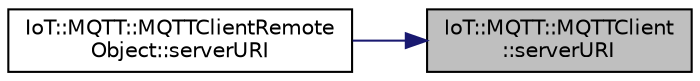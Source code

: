 digraph "IoT::MQTT::MQTTClient::serverURI"
{
 // LATEX_PDF_SIZE
  edge [fontname="Helvetica",fontsize="10",labelfontname="Helvetica",labelfontsize="10"];
  node [fontname="Helvetica",fontsize="10",shape=record];
  rankdir="RL";
  Node1 [label="IoT::MQTT::MQTTClient\l::serverURI",height=0.2,width=0.4,color="black", fillcolor="grey75", style="filled", fontcolor="black",tooltip="Returns the configured client ID."];
  Node1 -> Node2 [dir="back",color="midnightblue",fontsize="10",style="solid",fontname="Helvetica"];
  Node2 [label="IoT::MQTT::MQTTClientRemote\lObject::serverURI",height=0.2,width=0.4,color="black", fillcolor="white", style="filled",URL="$classIoT_1_1MQTT_1_1MQTTClientRemoteObject.html#a69873b733f9adb0022bb7f87995eaed0",tooltip="Returns the TypeId of the class."];
}
